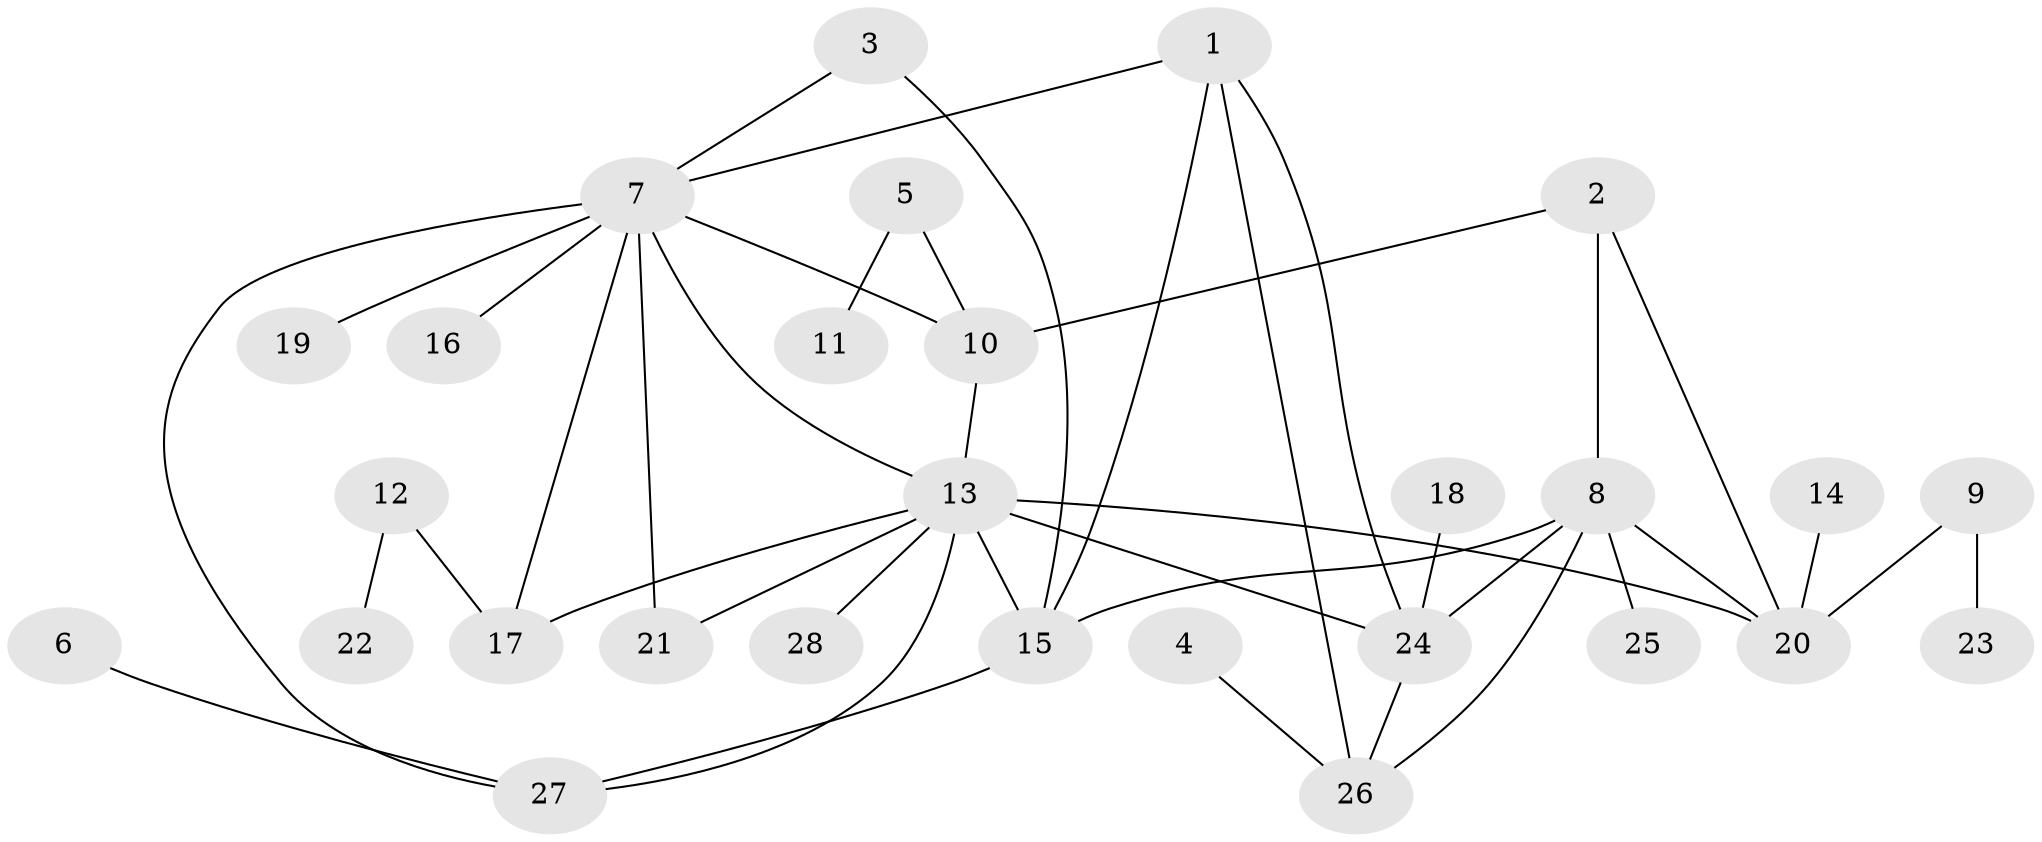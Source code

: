 // original degree distribution, {3: 0.08695652173913043, 6: 0.057971014492753624, 5: 0.057971014492753624, 8: 0.028985507246376812, 7: 0.014492753623188406, 4: 0.043478260869565216, 11: 0.014492753623188406, 1: 0.5217391304347826, 2: 0.17391304347826086}
// Generated by graph-tools (version 1.1) at 2025/37/03/04/25 23:37:33]
// undirected, 28 vertices, 41 edges
graph export_dot {
  node [color=gray90,style=filled];
  1;
  2;
  3;
  4;
  5;
  6;
  7;
  8;
  9;
  10;
  11;
  12;
  13;
  14;
  15;
  16;
  17;
  18;
  19;
  20;
  21;
  22;
  23;
  24;
  25;
  26;
  27;
  28;
  1 -- 7 [weight=1.0];
  1 -- 15 [weight=1.0];
  1 -- 24 [weight=1.0];
  1 -- 26 [weight=1.0];
  2 -- 8 [weight=1.0];
  2 -- 10 [weight=1.0];
  2 -- 20 [weight=1.0];
  3 -- 7 [weight=1.0];
  3 -- 15 [weight=1.0];
  4 -- 26 [weight=1.0];
  5 -- 10 [weight=1.0];
  5 -- 11 [weight=1.0];
  6 -- 27 [weight=1.0];
  7 -- 10 [weight=1.0];
  7 -- 13 [weight=1.0];
  7 -- 16 [weight=1.0];
  7 -- 17 [weight=1.0];
  7 -- 19 [weight=1.0];
  7 -- 21 [weight=1.0];
  7 -- 27 [weight=1.0];
  8 -- 15 [weight=2.0];
  8 -- 20 [weight=1.0];
  8 -- 24 [weight=1.0];
  8 -- 25 [weight=1.0];
  8 -- 26 [weight=1.0];
  9 -- 20 [weight=1.0];
  9 -- 23 [weight=1.0];
  10 -- 13 [weight=2.0];
  12 -- 17 [weight=1.0];
  12 -- 22 [weight=1.0];
  13 -- 15 [weight=1.0];
  13 -- 17 [weight=1.0];
  13 -- 20 [weight=1.0];
  13 -- 21 [weight=1.0];
  13 -- 24 [weight=1.0];
  13 -- 27 [weight=1.0];
  13 -- 28 [weight=1.0];
  14 -- 20 [weight=1.0];
  15 -- 27 [weight=1.0];
  18 -- 24 [weight=1.0];
  24 -- 26 [weight=1.0];
}

